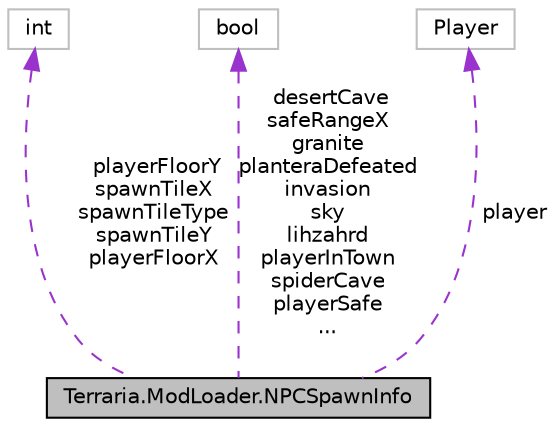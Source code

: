 digraph "Terraria.ModLoader.NPCSpawnInfo"
{
  edge [fontname="Helvetica",fontsize="10",labelfontname="Helvetica",labelfontsize="10"];
  node [fontname="Helvetica",fontsize="10",shape=record];
  Node1 [label="Terraria.ModLoader.NPCSpawnInfo",height=0.2,width=0.4,color="black", fillcolor="grey75", style="filled", fontcolor="black"];
  Node2 -> Node1 [dir="back",color="darkorchid3",fontsize="10",style="dashed",label=" playerFloorY\nspawnTileX\nspawnTileType\nspawnTileY\nplayerFloorX" ,fontname="Helvetica"];
  Node2 [label="int",height=0.2,width=0.4,color="grey75", fillcolor="white", style="filled"];
  Node3 -> Node1 [dir="back",color="darkorchid3",fontsize="10",style="dashed",label=" desertCave\nsafeRangeX\ngranite\nplanteraDefeated\ninvasion\nsky\nlihzahrd\nplayerInTown\nspiderCave\nplayerSafe\n..." ,fontname="Helvetica"];
  Node3 [label="bool",height=0.2,width=0.4,color="grey75", fillcolor="white", style="filled"];
  Node4 -> Node1 [dir="back",color="darkorchid3",fontsize="10",style="dashed",label=" player" ,fontname="Helvetica"];
  Node4 [label="Player",height=0.2,width=0.4,color="grey75", fillcolor="white", style="filled"];
}
